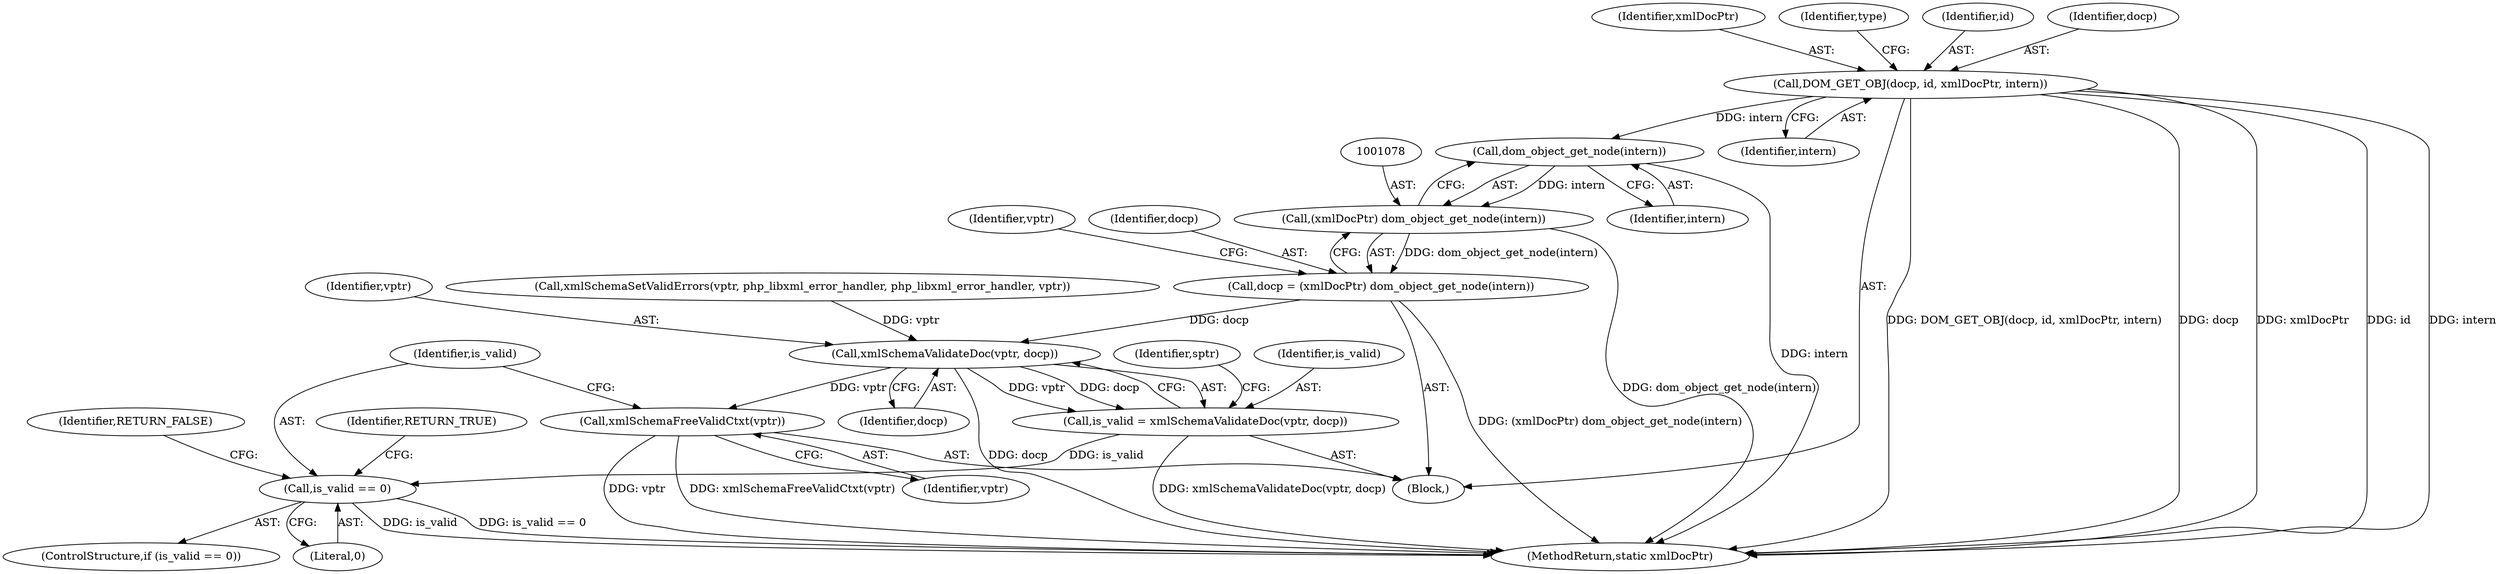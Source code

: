 digraph "0_php_4435b9142ff9813845d5c97ab29a5d637bedb257@pointer" {
"1001027" [label="(Call,DOM_GET_OBJ(docp, id, xmlDocPtr, intern))"];
"1001079" [label="(Call,dom_object_get_node(intern))"];
"1001077" [label="(Call,(xmlDocPtr) dom_object_get_node(intern))"];
"1001075" [label="(Call,docp = (xmlDocPtr) dom_object_get_node(intern))"];
"1001102" [label="(Call,xmlSchemaValidateDoc(vptr, docp))"];
"1001100" [label="(Call,is_valid = xmlSchemaValidateDoc(vptr, docp))"];
"1001110" [label="(Call,is_valid == 0)"];
"1001107" [label="(Call,xmlSchemaFreeValidCtxt(vptr))"];
"1001101" [label="(Identifier,is_valid)"];
"1001030" [label="(Identifier,xmlDocPtr)"];
"1001033" [label="(Identifier,type)"];
"1001075" [label="(Call,docp = (xmlDocPtr) dom_object_get_node(intern))"];
"1001080" [label="(Identifier,intern)"];
"1001106" [label="(Identifier,sptr)"];
"1001112" [label="(Literal,0)"];
"1001102" [label="(Call,xmlSchemaValidateDoc(vptr, docp))"];
"1001114" [label="(Identifier,RETURN_TRUE)"];
"1001029" [label="(Identifier,id)"];
"1001100" [label="(Call,is_valid = xmlSchemaValidateDoc(vptr, docp))"];
"1001104" [label="(Identifier,docp)"];
"1001109" [label="(ControlStructure,if (is_valid == 0))"];
"1001077" [label="(Call,(xmlDocPtr) dom_object_get_node(intern))"];
"1001079" [label="(Call,dom_object_get_node(intern))"];
"1001031" [label="(Identifier,intern)"];
"1001428" [label="(MethodReturn,static xmlDocPtr)"];
"1001028" [label="(Identifier,docp)"];
"1001082" [label="(Identifier,vptr)"];
"1001027" [label="(Call,DOM_GET_OBJ(docp, id, xmlDocPtr, intern))"];
"1001111" [label="(Identifier,is_valid)"];
"1001117" [label="(Identifier,RETURN_FALSE)"];
"1000998" [label="(Block,)"];
"1001103" [label="(Identifier,vptr)"];
"1001108" [label="(Identifier,vptr)"];
"1001095" [label="(Call,xmlSchemaSetValidErrors(vptr, php_libxml_error_handler, php_libxml_error_handler, vptr))"];
"1001107" [label="(Call,xmlSchemaFreeValidCtxt(vptr))"];
"1001076" [label="(Identifier,docp)"];
"1001110" [label="(Call,is_valid == 0)"];
"1001027" -> "1000998"  [label="AST: "];
"1001027" -> "1001031"  [label="CFG: "];
"1001028" -> "1001027"  [label="AST: "];
"1001029" -> "1001027"  [label="AST: "];
"1001030" -> "1001027"  [label="AST: "];
"1001031" -> "1001027"  [label="AST: "];
"1001033" -> "1001027"  [label="CFG: "];
"1001027" -> "1001428"  [label="DDG: DOM_GET_OBJ(docp, id, xmlDocPtr, intern)"];
"1001027" -> "1001428"  [label="DDG: docp"];
"1001027" -> "1001428"  [label="DDG: xmlDocPtr"];
"1001027" -> "1001428"  [label="DDG: id"];
"1001027" -> "1001428"  [label="DDG: intern"];
"1001027" -> "1001079"  [label="DDG: intern"];
"1001079" -> "1001077"  [label="AST: "];
"1001079" -> "1001080"  [label="CFG: "];
"1001080" -> "1001079"  [label="AST: "];
"1001077" -> "1001079"  [label="CFG: "];
"1001079" -> "1001428"  [label="DDG: intern"];
"1001079" -> "1001077"  [label="DDG: intern"];
"1001077" -> "1001075"  [label="AST: "];
"1001078" -> "1001077"  [label="AST: "];
"1001075" -> "1001077"  [label="CFG: "];
"1001077" -> "1001428"  [label="DDG: dom_object_get_node(intern)"];
"1001077" -> "1001075"  [label="DDG: dom_object_get_node(intern)"];
"1001075" -> "1000998"  [label="AST: "];
"1001076" -> "1001075"  [label="AST: "];
"1001082" -> "1001075"  [label="CFG: "];
"1001075" -> "1001428"  [label="DDG: (xmlDocPtr) dom_object_get_node(intern)"];
"1001075" -> "1001102"  [label="DDG: docp"];
"1001102" -> "1001100"  [label="AST: "];
"1001102" -> "1001104"  [label="CFG: "];
"1001103" -> "1001102"  [label="AST: "];
"1001104" -> "1001102"  [label="AST: "];
"1001100" -> "1001102"  [label="CFG: "];
"1001102" -> "1001428"  [label="DDG: docp"];
"1001102" -> "1001100"  [label="DDG: vptr"];
"1001102" -> "1001100"  [label="DDG: docp"];
"1001095" -> "1001102"  [label="DDG: vptr"];
"1001102" -> "1001107"  [label="DDG: vptr"];
"1001100" -> "1000998"  [label="AST: "];
"1001101" -> "1001100"  [label="AST: "];
"1001106" -> "1001100"  [label="CFG: "];
"1001100" -> "1001428"  [label="DDG: xmlSchemaValidateDoc(vptr, docp)"];
"1001100" -> "1001110"  [label="DDG: is_valid"];
"1001110" -> "1001109"  [label="AST: "];
"1001110" -> "1001112"  [label="CFG: "];
"1001111" -> "1001110"  [label="AST: "];
"1001112" -> "1001110"  [label="AST: "];
"1001114" -> "1001110"  [label="CFG: "];
"1001117" -> "1001110"  [label="CFG: "];
"1001110" -> "1001428"  [label="DDG: is_valid == 0"];
"1001110" -> "1001428"  [label="DDG: is_valid"];
"1001107" -> "1000998"  [label="AST: "];
"1001107" -> "1001108"  [label="CFG: "];
"1001108" -> "1001107"  [label="AST: "];
"1001111" -> "1001107"  [label="CFG: "];
"1001107" -> "1001428"  [label="DDG: vptr"];
"1001107" -> "1001428"  [label="DDG: xmlSchemaFreeValidCtxt(vptr)"];
}
